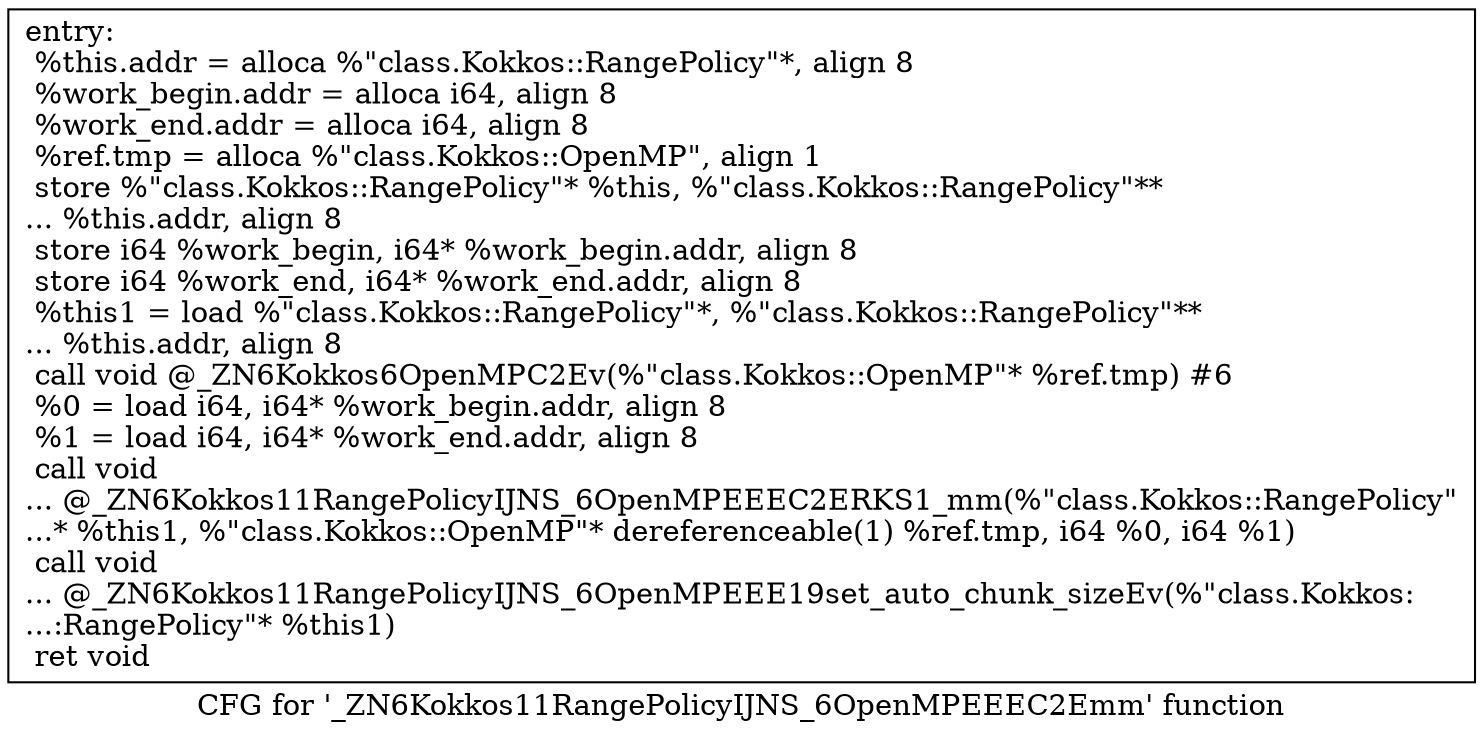 digraph "CFG for '_ZN6Kokkos11RangePolicyIJNS_6OpenMPEEEC2Emm' function" {
	label="CFG for '_ZN6Kokkos11RangePolicyIJNS_6OpenMPEEEC2Emm' function";

	Node0x5e70290 [shape=record,label="{entry:\l  %this.addr = alloca %\"class.Kokkos::RangePolicy\"*, align 8\l  %work_begin.addr = alloca i64, align 8\l  %work_end.addr = alloca i64, align 8\l  %ref.tmp = alloca %\"class.Kokkos::OpenMP\", align 1\l  store %\"class.Kokkos::RangePolicy\"* %this, %\"class.Kokkos::RangePolicy\"**\l... %this.addr, align 8\l  store i64 %work_begin, i64* %work_begin.addr, align 8\l  store i64 %work_end, i64* %work_end.addr, align 8\l  %this1 = load %\"class.Kokkos::RangePolicy\"*, %\"class.Kokkos::RangePolicy\"**\l... %this.addr, align 8\l  call void @_ZN6Kokkos6OpenMPC2Ev(%\"class.Kokkos::OpenMP\"* %ref.tmp) #6\l  %0 = load i64, i64* %work_begin.addr, align 8\l  %1 = load i64, i64* %work_end.addr, align 8\l  call void\l... @_ZN6Kokkos11RangePolicyIJNS_6OpenMPEEEC2ERKS1_mm(%\"class.Kokkos::RangePolicy\"\l...* %this1, %\"class.Kokkos::OpenMP\"* dereferenceable(1) %ref.tmp, i64 %0, i64 %1)\l  call void\l... @_ZN6Kokkos11RangePolicyIJNS_6OpenMPEEE19set_auto_chunk_sizeEv(%\"class.Kokkos:\l...:RangePolicy\"* %this1)\l  ret void\l}"];
}
